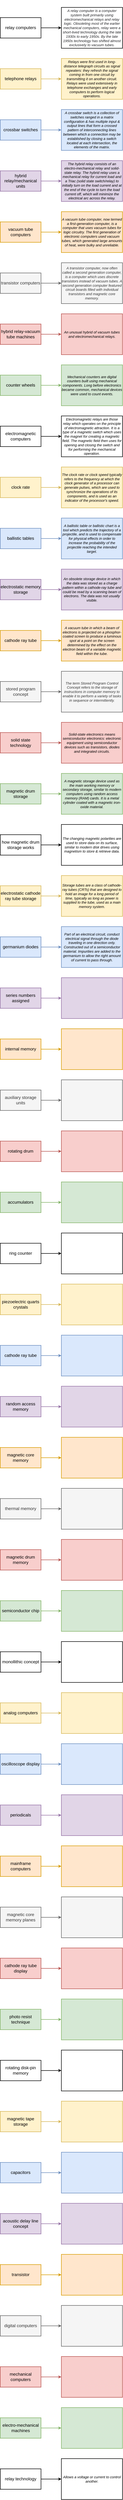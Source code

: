 <mxfile version="13.9.9" type="device"><diagram id="lU7n5NMmZwMgzTUS3irJ" name="Page-1"><mxGraphModel dx="658" dy="926" grid="1" gridSize="10" guides="1" tooltips="1" connect="1" arrows="1" fold="1" page="1" pageScale="1" pageWidth="850" pageHeight="1100" math="0" shadow="0"><root><mxCell id="0"/><mxCell id="1" parent="0"/><mxCell id="pDozDM5p4-W_ZbppBq3X-190" value="" style="edgeStyle=orthogonalEdgeStyle;rounded=0;orthogonalLoop=1;jettySize=auto;html=1;strokeWidth=2;" parent="1" source="pDozDM5p4-W_ZbppBq3X-1" target="pDozDM5p4-W_ZbppBq3X-94" edge="1"><mxGeometry relative="1" as="geometry"/></mxCell><mxCell id="pDozDM5p4-W_ZbppBq3X-1" value="relay computers" style="rounded=0;whiteSpace=wrap;html=1;strokeWidth=2;fontStyle=0;fontSize=17;" parent="1" vertex="1"><mxGeometry x="80" y="80" width="160" height="80" as="geometry"/></mxCell><mxCell id="pDozDM5p4-W_ZbppBq3X-183" value="" style="edgeStyle=orthogonalEdgeStyle;rounded=0;orthogonalLoop=1;jettySize=auto;html=1;strokeWidth=2;fillColor=#d5e8d4;strokeColor=#82b366;" parent="1" source="pDozDM5p4-W_ZbppBq3X-2" target="pDozDM5p4-W_ZbppBq3X-101" edge="1"><mxGeometry relative="1" as="geometry"/></mxCell><mxCell id="pDozDM5p4-W_ZbppBq3X-2" value="counter wheels" style="rounded=0;whiteSpace=wrap;html=1;strokeWidth=2;fillColor=#d5e8d4;strokeColor=#82b366;fontStyle=0;fontSize=17;" parent="1" vertex="1"><mxGeometry x="80" y="1480" width="160" height="80" as="geometry"/></mxCell><mxCell id="pDozDM5p4-W_ZbppBq3X-184" value="" style="edgeStyle=orthogonalEdgeStyle;rounded=0;orthogonalLoop=1;jettySize=auto;html=1;strokeWidth=2;fillColor=#f8cecc;strokeColor=#b85450;" parent="1" source="pDozDM5p4-W_ZbppBq3X-3" target="pDozDM5p4-W_ZbppBq3X-100" edge="1"><mxGeometry relative="1" as="geometry"/></mxCell><mxCell id="pDozDM5p4-W_ZbppBq3X-3" value="hybrid relay-vacuum tube machines" style="rounded=0;whiteSpace=wrap;html=1;strokeWidth=2;fillColor=#f8cecc;strokeColor=#b85450;fontStyle=0;fontSize=17;" parent="1" vertex="1"><mxGeometry x="80" y="1280" width="160" height="80" as="geometry"/></mxCell><mxCell id="pDozDM5p4-W_ZbppBq3X-143" style="edgeStyle=orthogonalEdgeStyle;rounded=0;orthogonalLoop=1;jettySize=auto;html=1;entryX=0;entryY=0.5;entryDx=0;entryDy=0;strokeWidth=2;fillColor=#d5e8d4;strokeColor=#82b366;" parent="1" source="pDozDM5p4-W_ZbppBq3X-4" target="pDozDM5p4-W_ZbppBq3X-140" edge="1"><mxGeometry relative="1" as="geometry"/></mxCell><mxCell id="pDozDM5p4-W_ZbppBq3X-4" value="electro-mechanical machines" style="rounded=0;whiteSpace=wrap;html=1;strokeWidth=2;fillColor=#d5e8d4;strokeColor=#82b366;fontStyle=0;fontSize=17;" parent="1" vertex="1"><mxGeometry x="80" y="9480" width="160" height="80" as="geometry"/></mxCell><mxCell id="pDozDM5p4-W_ZbppBq3X-182" value="" style="edgeStyle=orthogonalEdgeStyle;rounded=0;orthogonalLoop=1;jettySize=auto;html=1;strokeWidth=2;" parent="1" source="pDozDM5p4-W_ZbppBq3X-5" target="pDozDM5p4-W_ZbppBq3X-102" edge="1"><mxGeometry relative="1" as="geometry"/></mxCell><mxCell id="pDozDM5p4-W_ZbppBq3X-5" value="electromagnetic computers" style="rounded=0;whiteSpace=wrap;html=1;strokeWidth=2;fontStyle=0;fontSize=17;" parent="1" vertex="1"><mxGeometry x="80" y="1680" width="160" height="80" as="geometry"/></mxCell><mxCell id="pDozDM5p4-W_ZbppBq3X-185" value="" style="edgeStyle=orthogonalEdgeStyle;rounded=0;orthogonalLoop=1;jettySize=auto;html=1;strokeWidth=2;fillColor=#f5f5f5;strokeColor=#666666;" parent="1" source="pDozDM5p4-W_ZbppBq3X-6" target="pDozDM5p4-W_ZbppBq3X-99" edge="1"><mxGeometry relative="1" as="geometry"/></mxCell><mxCell id="pDozDM5p4-W_ZbppBq3X-6" value="transistor computers" style="rounded=0;whiteSpace=wrap;html=1;strokeWidth=2;fillColor=#f5f5f5;strokeColor=#666666;fontColor=#333333;fontStyle=0;fontSize=17;" parent="1" vertex="1"><mxGeometry x="80" y="1080" width="160" height="80" as="geometry"/></mxCell><mxCell id="pDozDM5p4-W_ZbppBq3X-186" value="" style="edgeStyle=orthogonalEdgeStyle;rounded=0;orthogonalLoop=1;jettySize=auto;html=1;strokeWidth=2;fillColor=#ffe6cc;strokeColor=#d79b00;" parent="1" source="pDozDM5p4-W_ZbppBq3X-7" target="pDozDM5p4-W_ZbppBq3X-98" edge="1"><mxGeometry relative="1" as="geometry"/></mxCell><mxCell id="pDozDM5p4-W_ZbppBq3X-7" value="vacuum tube computers" style="rounded=0;whiteSpace=wrap;html=1;strokeWidth=2;fillColor=#ffe6cc;strokeColor=#d79b00;fontStyle=0;fontSize=17;" parent="1" vertex="1"><mxGeometry x="80" y="880" width="160" height="80" as="geometry"/></mxCell><mxCell id="pDozDM5p4-W_ZbppBq3X-187" value="" style="edgeStyle=orthogonalEdgeStyle;rounded=0;orthogonalLoop=1;jettySize=auto;html=1;strokeWidth=2;fillColor=#e1d5e7;strokeColor=#9673a6;" parent="1" source="pDozDM5p4-W_ZbppBq3X-8" target="pDozDM5p4-W_ZbppBq3X-97" edge="1"><mxGeometry relative="1" as="geometry"/></mxCell><mxCell id="pDozDM5p4-W_ZbppBq3X-8" value="hybrid relay/mechanical units" style="rounded=0;whiteSpace=wrap;html=1;strokeWidth=2;fillColor=#e1d5e7;strokeColor=#9673a6;fontStyle=0;fontSize=17;" parent="1" vertex="1"><mxGeometry x="80" y="680" width="160" height="80" as="geometry"/></mxCell><mxCell id="pDozDM5p4-W_ZbppBq3X-144" style="edgeStyle=orthogonalEdgeStyle;rounded=0;orthogonalLoop=1;jettySize=auto;html=1;entryX=0;entryY=0.5;entryDx=0;entryDy=0;strokeWidth=2;fillColor=#f8cecc;strokeColor=#b85450;" parent="1" source="pDozDM5p4-W_ZbppBq3X-9" target="pDozDM5p4-W_ZbppBq3X-141" edge="1"><mxGeometry relative="1" as="geometry"/></mxCell><mxCell id="pDozDM5p4-W_ZbppBq3X-9" value="mechanical computers" style="rounded=0;whiteSpace=wrap;html=1;strokeWidth=2;fillColor=#f8cecc;strokeColor=#b85450;fontStyle=0;fontSize=17;" parent="1" vertex="1"><mxGeometry x="80" y="9280" width="160" height="80" as="geometry"/></mxCell><mxCell id="pDozDM5p4-W_ZbppBq3X-188" value="" style="edgeStyle=orthogonalEdgeStyle;rounded=0;orthogonalLoop=1;jettySize=auto;html=1;strokeWidth=2;fillColor=#dae8fc;strokeColor=#6c8ebf;" parent="1" source="pDozDM5p4-W_ZbppBq3X-10" target="pDozDM5p4-W_ZbppBq3X-96" edge="1"><mxGeometry relative="1" as="geometry"/></mxCell><mxCell id="pDozDM5p4-W_ZbppBq3X-10" value="crossbar switches" style="rounded=0;whiteSpace=wrap;html=1;strokeWidth=2;fillColor=#dae8fc;strokeColor=#6c8ebf;fontStyle=0;fontSize=17;" parent="1" vertex="1"><mxGeometry x="80" y="480" width="160" height="80" as="geometry"/></mxCell><mxCell id="pDozDM5p4-W_ZbppBq3X-189" value="" style="edgeStyle=orthogonalEdgeStyle;rounded=0;orthogonalLoop=1;jettySize=auto;html=1;strokeWidth=2;fillColor=#fff2cc;strokeColor=#d6b656;" parent="1" source="pDozDM5p4-W_ZbppBq3X-11" target="pDozDM5p4-W_ZbppBq3X-95" edge="1"><mxGeometry relative="1" as="geometry"/></mxCell><mxCell id="pDozDM5p4-W_ZbppBq3X-11" value="telephone relays" style="rounded=0;whiteSpace=wrap;html=1;strokeWidth=2;fillColor=#fff2cc;strokeColor=#d6b656;fontStyle=0;fontSize=17;" parent="1" vertex="1"><mxGeometry x="80" y="280" width="160" height="80" as="geometry"/></mxCell><mxCell id="pDozDM5p4-W_ZbppBq3X-180" value="" style="edgeStyle=orthogonalEdgeStyle;rounded=0;orthogonalLoop=1;jettySize=auto;html=1;strokeWidth=2;fillColor=#dae8fc;strokeColor=#6c8ebf;" parent="1" source="pDozDM5p4-W_ZbppBq3X-35" target="pDozDM5p4-W_ZbppBq3X-104" edge="1"><mxGeometry relative="1" as="geometry"/></mxCell><mxCell id="pDozDM5p4-W_ZbppBq3X-35" value="ballistic tables" style="rounded=0;whiteSpace=wrap;html=1;strokeWidth=2;fillColor=#dae8fc;strokeColor=#6c8ebf;fontStyle=0;fontSize=17;" parent="1" vertex="1"><mxGeometry x="80" y="2080" width="160" height="80" as="geometry"/></mxCell><mxCell id="pDozDM5p4-W_ZbppBq3X-181" value="" style="edgeStyle=orthogonalEdgeStyle;rounded=0;orthogonalLoop=1;jettySize=auto;html=1;strokeWidth=2;fillColor=#fff2cc;strokeColor=#d6b656;" parent="1" source="pDozDM5p4-W_ZbppBq3X-36" target="pDozDM5p4-W_ZbppBq3X-103" edge="1"><mxGeometry relative="1" as="geometry"/></mxCell><mxCell id="pDozDM5p4-W_ZbppBq3X-36" value="clock rate" style="rounded=0;whiteSpace=wrap;html=1;strokeWidth=2;fillColor=#fff2cc;strokeColor=#d6b656;fontStyle=0;fontSize=17;" parent="1" vertex="1"><mxGeometry x="80" y="1880" width="160" height="80" as="geometry"/></mxCell><mxCell id="pDozDM5p4-W_ZbppBq3X-145" style="edgeStyle=orthogonalEdgeStyle;rounded=0;orthogonalLoop=1;jettySize=auto;html=1;exitX=1;exitY=0.5;exitDx=0;exitDy=0;entryX=0;entryY=0.5;entryDx=0;entryDy=0;strokeWidth=2;fillColor=#f5f5f5;strokeColor=#666666;" parent="1" source="pDozDM5p4-W_ZbppBq3X-38" target="pDozDM5p4-W_ZbppBq3X-142" edge="1"><mxGeometry relative="1" as="geometry"/></mxCell><mxCell id="pDozDM5p4-W_ZbppBq3X-38" value="digital computers" style="rounded=0;whiteSpace=wrap;html=1;strokeWidth=2;fillColor=#f5f5f5;strokeColor=#666666;fontColor=#333333;fontStyle=0;fontSize=17;" parent="1" vertex="1"><mxGeometry x="80" y="9080" width="160" height="80" as="geometry"/></mxCell><mxCell id="pDozDM5p4-W_ZbppBq3X-173" value="" style="edgeStyle=orthogonalEdgeStyle;rounded=0;orthogonalLoop=1;jettySize=auto;html=1;strokeWidth=2;fillColor=#fff2cc;strokeColor=#d6b656;" parent="1" source="pDozDM5p4-W_ZbppBq3X-48" target="pDozDM5p4-W_ZbppBq3X-112" edge="1"><mxGeometry relative="1" as="geometry"/></mxCell><mxCell id="pDozDM5p4-W_ZbppBq3X-48" value="electrostatic cathode ray tube storage" style="rounded=0;whiteSpace=wrap;html=1;strokeWidth=2;fillColor=#fff2cc;strokeColor=#d6b656;fontStyle=0;fontSize=17;" parent="1" vertex="1"><mxGeometry x="80" y="3480" width="160" height="80" as="geometry"/></mxCell><mxCell id="pDozDM5p4-W_ZbppBq3X-174" value="" style="edgeStyle=orthogonalEdgeStyle;rounded=0;orthogonalLoop=1;jettySize=auto;html=1;strokeWidth=2;" parent="1" source="pDozDM5p4-W_ZbppBq3X-49" target="pDozDM5p4-W_ZbppBq3X-110" edge="1"><mxGeometry relative="1" as="geometry"/></mxCell><mxCell id="pDozDM5p4-W_ZbppBq3X-49" value="how magnetic drum storage works" style="rounded=0;whiteSpace=wrap;html=1;strokeWidth=2;fontStyle=0;fontSize=17;" parent="1" vertex="1"><mxGeometry x="80" y="3280" width="160" height="80" as="geometry"/></mxCell><mxCell id="pDozDM5p4-W_ZbppBq3X-175" value="" style="edgeStyle=orthogonalEdgeStyle;rounded=0;orthogonalLoop=1;jettySize=auto;html=1;strokeWidth=2;fillColor=#d5e8d4;strokeColor=#82b366;" parent="1" source="pDozDM5p4-W_ZbppBq3X-50" target="pDozDM5p4-W_ZbppBq3X-109" edge="1"><mxGeometry relative="1" as="geometry"/></mxCell><mxCell id="pDozDM5p4-W_ZbppBq3X-50" value="magnetic drum storage" style="rounded=0;whiteSpace=wrap;html=1;strokeWidth=2;fillColor=#d5e8d4;strokeColor=#82b366;fontStyle=0;fontSize=17;" parent="1" vertex="1"><mxGeometry x="80" y="3080" width="160" height="80" as="geometry"/></mxCell><mxCell id="pDozDM5p4-W_ZbppBq3X-176" value="" style="edgeStyle=orthogonalEdgeStyle;rounded=0;orthogonalLoop=1;jettySize=auto;html=1;strokeWidth=2;fillColor=#f8cecc;strokeColor=#b85450;" parent="1" source="pDozDM5p4-W_ZbppBq3X-51" target="pDozDM5p4-W_ZbppBq3X-108" edge="1"><mxGeometry relative="1" as="geometry"/></mxCell><mxCell id="pDozDM5p4-W_ZbppBq3X-51" value="solid state technology" style="rounded=0;whiteSpace=wrap;html=1;strokeWidth=2;fillColor=#f8cecc;strokeColor=#b85450;fontStyle=0;fontSize=17;" parent="1" vertex="1"><mxGeometry x="80" y="2880" width="160" height="80" as="geometry"/></mxCell><mxCell id="pDozDM5p4-W_ZbppBq3X-146" style="edgeStyle=orthogonalEdgeStyle;rounded=0;orthogonalLoop=1;jettySize=auto;html=1;entryX=0;entryY=0.5;entryDx=0;entryDy=0;strokeWidth=2;fillColor=#ffe6cc;strokeColor=#d79b00;" parent="1" source="pDozDM5p4-W_ZbppBq3X-52" target="pDozDM5p4-W_ZbppBq3X-137" edge="1"><mxGeometry relative="1" as="geometry"/></mxCell><mxCell id="pDozDM5p4-W_ZbppBq3X-52" value="transistor" style="rounded=0;whiteSpace=wrap;html=1;strokeWidth=2;fillColor=#ffe6cc;strokeColor=#d79b00;fontStyle=0;fontSize=17;" parent="1" vertex="1"><mxGeometry x="80" y="8880" width="160" height="80" as="geometry"/></mxCell><mxCell id="pDozDM5p4-W_ZbppBq3X-177" value="" style="edgeStyle=orthogonalEdgeStyle;rounded=0;orthogonalLoop=1;jettySize=auto;html=1;strokeWidth=2;fillColor=#f5f5f5;strokeColor=#666666;" parent="1" source="pDozDM5p4-W_ZbppBq3X-53" target="pDozDM5p4-W_ZbppBq3X-107" edge="1"><mxGeometry relative="1" as="geometry"/></mxCell><mxCell id="pDozDM5p4-W_ZbppBq3X-53" value="stored program concept" style="rounded=0;whiteSpace=wrap;html=1;strokeWidth=2;fillColor=#f5f5f5;strokeColor=#666666;fontColor=#333333;fontStyle=0;fontSize=17;" parent="1" vertex="1"><mxGeometry x="80" y="2680" width="160" height="80" as="geometry"/></mxCell><mxCell id="pDozDM5p4-W_ZbppBq3X-178" value="" style="edgeStyle=orthogonalEdgeStyle;rounded=0;orthogonalLoop=1;jettySize=auto;html=1;strokeWidth=2;fillColor=#ffe6cc;strokeColor=#d79b00;" parent="1" source="pDozDM5p4-W_ZbppBq3X-54" target="pDozDM5p4-W_ZbppBq3X-106" edge="1"><mxGeometry relative="1" as="geometry"/></mxCell><mxCell id="pDozDM5p4-W_ZbppBq3X-54" value="cathode ray tube" style="rounded=0;whiteSpace=wrap;html=1;strokeWidth=2;fillColor=#ffe6cc;strokeColor=#d79b00;fontStyle=0;fontSize=17;" parent="1" vertex="1"><mxGeometry x="80" y="2480" width="160" height="80" as="geometry"/></mxCell><mxCell id="pDozDM5p4-W_ZbppBq3X-179" value="" style="edgeStyle=orthogonalEdgeStyle;rounded=0;orthogonalLoop=1;jettySize=auto;html=1;strokeWidth=2;fillColor=#e1d5e7;strokeColor=#9673a6;" parent="1" source="pDozDM5p4-W_ZbppBq3X-55" target="pDozDM5p4-W_ZbppBq3X-105" edge="1"><mxGeometry relative="1" as="geometry"/></mxCell><mxCell id="pDozDM5p4-W_ZbppBq3X-55" value="electrostatic memory storage" style="rounded=0;whiteSpace=wrap;html=1;strokeWidth=2;fillColor=#e1d5e7;strokeColor=#9673a6;fontStyle=0;fontSize=17;" parent="1" vertex="1"><mxGeometry x="80" y="2280" width="160" height="80" as="geometry"/></mxCell><mxCell id="pDozDM5p4-W_ZbppBq3X-165" value="" style="edgeStyle=orthogonalEdgeStyle;rounded=0;orthogonalLoop=1;jettySize=auto;html=1;strokeWidth=2;fillColor=#fff2cc;strokeColor=#d6b656;" parent="1" source="pDozDM5p4-W_ZbppBq3X-59" target="pDozDM5p4-W_ZbppBq3X-122" edge="1"><mxGeometry relative="1" as="geometry"/></mxCell><mxCell id="pDozDM5p4-W_ZbppBq3X-59" value="piezoelectric quarts crystals" style="rounded=0;whiteSpace=wrap;html=1;strokeWidth=2;fillColor=#fff2cc;strokeColor=#d6b656;fontStyle=0;fontSize=17;" parent="1" vertex="1"><mxGeometry x="80" y="5080" width="160" height="80" as="geometry"/></mxCell><mxCell id="pDozDM5p4-W_ZbppBq3X-147" style="edgeStyle=orthogonalEdgeStyle;rounded=0;orthogonalLoop=1;jettySize=auto;html=1;exitX=1;exitY=0.5;exitDx=0;exitDy=0;entryX=0;entryY=0.5;entryDx=0;entryDy=0;strokeWidth=2;fillColor=#e1d5e7;strokeColor=#9673a6;" parent="1" source="pDozDM5p4-W_ZbppBq3X-60" target="pDozDM5p4-W_ZbppBq3X-138" edge="1"><mxGeometry relative="1" as="geometry"/></mxCell><mxCell id="pDozDM5p4-W_ZbppBq3X-60" value="acoustic delay line concept" style="rounded=0;whiteSpace=wrap;html=1;strokeWidth=2;fillColor=#e1d5e7;strokeColor=#9673a6;fontStyle=0;fontSize=17;" parent="1" vertex="1"><mxGeometry x="80" y="8680" width="160" height="80" as="geometry"/></mxCell><mxCell id="pDozDM5p4-W_ZbppBq3X-166" value="" style="edgeStyle=orthogonalEdgeStyle;rounded=0;orthogonalLoop=1;jettySize=auto;html=1;strokeWidth=2;" parent="1" source="pDozDM5p4-W_ZbppBq3X-61" target="pDozDM5p4-W_ZbppBq3X-119" edge="1"><mxGeometry relative="1" as="geometry"><Array as="points"><mxPoint x="260" y="4920"/><mxPoint x="260" y="4920"/></Array></mxGeometry></mxCell><mxCell id="pDozDM5p4-W_ZbppBq3X-61" value="ring counter" style="rounded=0;whiteSpace=wrap;html=1;strokeWidth=2;fontStyle=0;fontSize=17;" parent="1" vertex="1"><mxGeometry x="80" y="4880" width="160" height="80" as="geometry"/></mxCell><mxCell id="pDozDM5p4-W_ZbppBq3X-167" value="" style="edgeStyle=orthogonalEdgeStyle;rounded=0;orthogonalLoop=1;jettySize=auto;html=1;strokeWidth=2;fillColor=#d5e8d4;strokeColor=#82b366;" parent="1" source="pDozDM5p4-W_ZbppBq3X-62" target="pDozDM5p4-W_ZbppBq3X-118" edge="1"><mxGeometry relative="1" as="geometry"/></mxCell><mxCell id="pDozDM5p4-W_ZbppBq3X-62" value="accumulators" style="rounded=0;whiteSpace=wrap;html=1;strokeWidth=2;fillColor=#d5e8d4;strokeColor=#82b366;fontStyle=0;fontSize=17;" parent="1" vertex="1"><mxGeometry x="80" y="4680" width="160" height="80" as="geometry"/></mxCell><mxCell id="pDozDM5p4-W_ZbppBq3X-168" value="" style="edgeStyle=orthogonalEdgeStyle;rounded=0;orthogonalLoop=1;jettySize=auto;html=1;strokeWidth=2;fillColor=#f8cecc;strokeColor=#b85450;" parent="1" source="pDozDM5p4-W_ZbppBq3X-63" target="pDozDM5p4-W_ZbppBq3X-117" edge="1"><mxGeometry relative="1" as="geometry"/></mxCell><mxCell id="pDozDM5p4-W_ZbppBq3X-63" value="rotating drum" style="rounded=0;whiteSpace=wrap;html=1;strokeWidth=2;fillColor=#f8cecc;strokeColor=#b85450;fontStyle=0;fontSize=17;" parent="1" vertex="1"><mxGeometry x="80" y="4480" width="160" height="80" as="geometry"/></mxCell><mxCell id="pDozDM5p4-W_ZbppBq3X-148" style="edgeStyle=orthogonalEdgeStyle;rounded=0;orthogonalLoop=1;jettySize=auto;html=1;exitX=1;exitY=0.5;exitDx=0;exitDy=0;entryX=0;entryY=0.5;entryDx=0;entryDy=0;strokeWidth=2;fillColor=#dae8fc;strokeColor=#6c8ebf;" parent="1" source="pDozDM5p4-W_ZbppBq3X-64" target="pDozDM5p4-W_ZbppBq3X-139" edge="1"><mxGeometry relative="1" as="geometry"/></mxCell><mxCell id="pDozDM5p4-W_ZbppBq3X-64" value="capacitors" style="rounded=0;whiteSpace=wrap;html=1;strokeWidth=2;fillColor=#dae8fc;strokeColor=#6c8ebf;fontStyle=0;fontSize=17;" parent="1" vertex="1"><mxGeometry x="80" y="8480" width="160" height="80" as="geometry"/></mxCell><mxCell id="pDozDM5p4-W_ZbppBq3X-169" value="" style="edgeStyle=orthogonalEdgeStyle;rounded=0;orthogonalLoop=1;jettySize=auto;html=1;strokeWidth=2;fillColor=#f5f5f5;strokeColor=#666666;" parent="1" source="pDozDM5p4-W_ZbppBq3X-65" target="pDozDM5p4-W_ZbppBq3X-116" edge="1"><mxGeometry relative="1" as="geometry"/></mxCell><mxCell id="pDozDM5p4-W_ZbppBq3X-65" value="auxiliary storage units" style="rounded=0;whiteSpace=wrap;html=1;strokeWidth=2;fillColor=#f5f5f5;strokeColor=#666666;fontColor=#333333;fontStyle=0;fontSize=17;" parent="1" vertex="1"><mxGeometry x="80" y="4280" width="160" height="80" as="geometry"/></mxCell><mxCell id="pDozDM5p4-W_ZbppBq3X-170" value="" style="edgeStyle=orthogonalEdgeStyle;rounded=0;orthogonalLoop=1;jettySize=auto;html=1;strokeWidth=2;fillColor=#ffe6cc;strokeColor=#d79b00;" parent="1" source="pDozDM5p4-W_ZbppBq3X-66" target="pDozDM5p4-W_ZbppBq3X-115" edge="1"><mxGeometry relative="1" as="geometry"/></mxCell><mxCell id="pDozDM5p4-W_ZbppBq3X-66" value="internal memory" style="rounded=0;whiteSpace=wrap;html=1;strokeWidth=2;fillColor=#ffe6cc;strokeColor=#d79b00;fontStyle=0;fontSize=17;" parent="1" vertex="1"><mxGeometry x="80" y="4080" width="160" height="80" as="geometry"/></mxCell><mxCell id="pDozDM5p4-W_ZbppBq3X-149" style="edgeStyle=orthogonalEdgeStyle;rounded=0;orthogonalLoop=1;jettySize=auto;html=1;exitX=1;exitY=0.5;exitDx=0;exitDy=0;entryX=0;entryY=0.5;entryDx=0;entryDy=0;strokeWidth=2;fillColor=#fff2cc;strokeColor=#d6b656;" parent="1" source="pDozDM5p4-W_ZbppBq3X-67" target="pDozDM5p4-W_ZbppBq3X-134" edge="1"><mxGeometry relative="1" as="geometry"/></mxCell><mxCell id="pDozDM5p4-W_ZbppBq3X-67" value="magnetic tape storage" style="rounded=0;whiteSpace=wrap;html=1;strokeWidth=2;fillColor=#fff2cc;strokeColor=#d6b656;fontStyle=0;fontSize=17;" parent="1" vertex="1"><mxGeometry x="80" y="8280" width="160" height="80" as="geometry"/></mxCell><mxCell id="pDozDM5p4-W_ZbppBq3X-172" value="" style="edgeStyle=orthogonalEdgeStyle;rounded=0;orthogonalLoop=1;jettySize=auto;html=1;strokeWidth=2;fillColor=#dae8fc;strokeColor=#6c8ebf;" parent="1" source="pDozDM5p4-W_ZbppBq3X-68" target="pDozDM5p4-W_ZbppBq3X-113" edge="1"><mxGeometry relative="1" as="geometry"/></mxCell><mxCell id="pDozDM5p4-W_ZbppBq3X-68" value="germanium diodes" style="rounded=0;whiteSpace=wrap;html=1;strokeWidth=2;fillColor=#dae8fc;strokeColor=#6c8ebf;fontStyle=0;fontSize=17;" parent="1" vertex="1"><mxGeometry x="80" y="3680" width="160" height="80" as="geometry"/></mxCell><mxCell id="pDozDM5p4-W_ZbppBq3X-171" value="" style="edgeStyle=orthogonalEdgeStyle;rounded=0;orthogonalLoop=1;jettySize=auto;html=1;strokeWidth=2;fillColor=#e1d5e7;strokeColor=#9673a6;" parent="1" source="pDozDM5p4-W_ZbppBq3X-69" target="pDozDM5p4-W_ZbppBq3X-114" edge="1"><mxGeometry relative="1" as="geometry"/></mxCell><mxCell id="pDozDM5p4-W_ZbppBq3X-69" value="series numbers assigned" style="rounded=0;whiteSpace=wrap;html=1;strokeWidth=2;fillColor=#e1d5e7;strokeColor=#9673a6;fontStyle=0;fontSize=17;" parent="1" vertex="1"><mxGeometry x="80" y="3880" width="160" height="80" as="geometry"/></mxCell><mxCell id="pDozDM5p4-W_ZbppBq3X-161" value="" style="edgeStyle=orthogonalEdgeStyle;rounded=0;orthogonalLoop=1;jettySize=auto;html=1;strokeWidth=2;fillColor=#f5f5f5;strokeColor=#666666;" parent="1" source="pDozDM5p4-W_ZbppBq3X-70" target="pDozDM5p4-W_ZbppBq3X-124" edge="1"><mxGeometry relative="1" as="geometry"/></mxCell><mxCell id="pDozDM5p4-W_ZbppBq3X-70" value="thermal memory" style="rounded=0;whiteSpace=wrap;html=1;strokeWidth=2;fillColor=#f5f5f5;strokeColor=#666666;fontColor=#333333;fontStyle=0;fontSize=17;" parent="1" vertex="1"><mxGeometry x="80" y="5880" width="160" height="80" as="geometry"/></mxCell><mxCell id="pDozDM5p4-W_ZbppBq3X-150" style="edgeStyle=orthogonalEdgeStyle;rounded=0;orthogonalLoop=1;jettySize=auto;html=1;entryX=0;entryY=0.5;entryDx=0;entryDy=0;strokeWidth=2;" parent="1" source="pDozDM5p4-W_ZbppBq3X-71" target="pDozDM5p4-W_ZbppBq3X-135" edge="1"><mxGeometry relative="1" as="geometry"/></mxCell><mxCell id="pDozDM5p4-W_ZbppBq3X-71" value="rotating disk-pin memory" style="rounded=0;whiteSpace=wrap;html=1;strokeWidth=2;fontStyle=0;fontSize=17;" parent="1" vertex="1"><mxGeometry x="80" y="8080" width="160" height="80" as="geometry"/></mxCell><mxCell id="pDozDM5p4-W_ZbppBq3X-160" value="" style="edgeStyle=orthogonalEdgeStyle;rounded=0;orthogonalLoop=1;jettySize=auto;html=1;strokeWidth=2;fillColor=#f8cecc;strokeColor=#b85450;" parent="1" source="pDozDM5p4-W_ZbppBq3X-72" target="pDozDM5p4-W_ZbppBq3X-123" edge="1"><mxGeometry relative="1" as="geometry"/></mxCell><mxCell id="pDozDM5p4-W_ZbppBq3X-72" value="magnetic drum memory" style="rounded=0;whiteSpace=wrap;html=1;strokeWidth=2;fillColor=#f8cecc;strokeColor=#b85450;fontStyle=0;fontSize=17;" parent="1" vertex="1"><mxGeometry x="80" y="6080" width="160" height="80" as="geometry"/></mxCell><mxCell id="pDozDM5p4-W_ZbppBq3X-164" value="" style="edgeStyle=orthogonalEdgeStyle;rounded=0;orthogonalLoop=1;jettySize=auto;html=1;strokeWidth=2;fillColor=#dae8fc;strokeColor=#6c8ebf;" parent="1" source="pDozDM5p4-W_ZbppBq3X-73" target="pDozDM5p4-W_ZbppBq3X-121" edge="1"><mxGeometry relative="1" as="geometry"/></mxCell><mxCell id="pDozDM5p4-W_ZbppBq3X-73" value="cathode ray tube" style="rounded=0;whiteSpace=wrap;html=1;strokeWidth=2;fillColor=#dae8fc;strokeColor=#6c8ebf;fontStyle=0;fontSize=17;" parent="1" vertex="1"><mxGeometry x="80" y="5280" width="160" height="80" as="geometry"/></mxCell><mxCell id="pDozDM5p4-W_ZbppBq3X-163" value="" style="edgeStyle=orthogonalEdgeStyle;rounded=0;orthogonalLoop=1;jettySize=auto;html=1;strokeWidth=2;fillColor=#e1d5e7;strokeColor=#9673a6;" parent="1" source="pDozDM5p4-W_ZbppBq3X-74" target="pDozDM5p4-W_ZbppBq3X-120" edge="1"><mxGeometry relative="1" as="geometry"/></mxCell><mxCell id="pDozDM5p4-W_ZbppBq3X-74" value="random access memory" style="rounded=0;whiteSpace=wrap;html=1;strokeWidth=2;fillColor=#e1d5e7;strokeColor=#9673a6;fontStyle=0;fontSize=17;" parent="1" vertex="1"><mxGeometry x="80" y="5480" width="160" height="80" as="geometry"/></mxCell><mxCell id="pDozDM5p4-W_ZbppBq3X-162" value="" style="edgeStyle=orthogonalEdgeStyle;rounded=0;orthogonalLoop=1;jettySize=auto;html=1;strokeWidth=2;fillColor=#ffe6cc;strokeColor=#d79b00;" parent="1" source="pDozDM5p4-W_ZbppBq3X-75" target="pDozDM5p4-W_ZbppBq3X-125" edge="1"><mxGeometry relative="1" as="geometry"/></mxCell><mxCell id="pDozDM5p4-W_ZbppBq3X-75" value="magnetic core memory" style="rounded=0;whiteSpace=wrap;html=1;strokeWidth=2;fillColor=#ffe6cc;strokeColor=#d79b00;fontStyle=0;fontSize=17;" parent="1" vertex="1"><mxGeometry x="80" y="5680" width="160" height="80" as="geometry"/></mxCell><mxCell id="pDozDM5p4-W_ZbppBq3X-151" style="edgeStyle=orthogonalEdgeStyle;rounded=0;orthogonalLoop=1;jettySize=auto;html=1;entryX=0;entryY=0.5;entryDx=0;entryDy=0;strokeWidth=2;fillColor=#d5e8d4;strokeColor=#82b366;" parent="1" source="pDozDM5p4-W_ZbppBq3X-78" target="pDozDM5p4-W_ZbppBq3X-136" edge="1"><mxGeometry relative="1" as="geometry"/></mxCell><mxCell id="pDozDM5p4-W_ZbppBq3X-78" value="photo resist technique" style="rounded=0;whiteSpace=wrap;html=1;strokeWidth=2;fillColor=#d5e8d4;strokeColor=#82b366;fontStyle=0;fontSize=17;" parent="1" vertex="1"><mxGeometry x="80" y="7880" width="160" height="80" as="geometry"/></mxCell><mxCell id="pDozDM5p4-W_ZbppBq3X-158" value="" style="edgeStyle=orthogonalEdgeStyle;rounded=0;orthogonalLoop=1;jettySize=auto;html=1;strokeWidth=2;" parent="1" source="pDozDM5p4-W_ZbppBq3X-79" target="pDozDM5p4-W_ZbppBq3X-127" edge="1"><mxGeometry relative="1" as="geometry"/></mxCell><mxCell id="pDozDM5p4-W_ZbppBq3X-79" value="monollithic concept" style="rounded=0;whiteSpace=wrap;html=1;strokeWidth=2;fontStyle=0;fontSize=17;" parent="1" vertex="1"><mxGeometry x="80" y="6480" width="160" height="80" as="geometry"/></mxCell><mxCell id="pDozDM5p4-W_ZbppBq3X-159" value="" style="edgeStyle=orthogonalEdgeStyle;rounded=0;orthogonalLoop=1;jettySize=auto;html=1;strokeWidth=2;fillColor=#d5e8d4;strokeColor=#82b366;" parent="1" source="pDozDM5p4-W_ZbppBq3X-80" target="pDozDM5p4-W_ZbppBq3X-128" edge="1"><mxGeometry relative="1" as="geometry"/></mxCell><mxCell id="pDozDM5p4-W_ZbppBq3X-80" value="semiconductor chip" style="rounded=0;whiteSpace=wrap;html=1;strokeWidth=2;fillColor=#d5e8d4;strokeColor=#82b366;fontStyle=0;fontSize=17;" parent="1" vertex="1"><mxGeometry x="80" y="6280" width="160" height="80" as="geometry"/></mxCell><mxCell id="pDozDM5p4-W_ZbppBq3X-153" value="" style="edgeStyle=orthogonalEdgeStyle;rounded=0;orthogonalLoop=1;jettySize=auto;html=1;strokeWidth=2;fillColor=#f5f5f5;strokeColor=#666666;" parent="1" source="pDozDM5p4-W_ZbppBq3X-84" target="pDozDM5p4-W_ZbppBq3X-132" edge="1"><mxGeometry relative="1" as="geometry"/></mxCell><mxCell id="pDozDM5p4-W_ZbppBq3X-84" value="magnetic core memory planes" style="rounded=0;whiteSpace=wrap;html=1;strokeWidth=2;fillColor=#f5f5f5;strokeColor=#666666;fontColor=#333333;fontStyle=0;fontSize=17;" parent="1" vertex="1"><mxGeometry x="80" y="7480" width="160" height="80" as="geometry"/></mxCell><mxCell id="pDozDM5p4-W_ZbppBq3X-154" value="" style="edgeStyle=orthogonalEdgeStyle;rounded=0;orthogonalLoop=1;jettySize=auto;html=1;strokeWidth=2;fillColor=#ffe6cc;strokeColor=#d79b00;" parent="1" source="pDozDM5p4-W_ZbppBq3X-85" target="pDozDM5p4-W_ZbppBq3X-133" edge="1"><mxGeometry relative="1" as="geometry"/></mxCell><mxCell id="pDozDM5p4-W_ZbppBq3X-85" value="mainframe computers" style="rounded=0;whiteSpace=wrap;html=1;strokeWidth=2;fillColor=#ffe6cc;strokeColor=#d79b00;fontStyle=0;fontSize=17;" parent="1" vertex="1"><mxGeometry x="80" y="7280" width="160" height="80" as="geometry"/></mxCell><mxCell id="pDozDM5p4-W_ZbppBq3X-155" value="" style="edgeStyle=orthogonalEdgeStyle;rounded=0;orthogonalLoop=1;jettySize=auto;html=1;strokeWidth=2;fillColor=#e1d5e7;strokeColor=#9673a6;" parent="1" source="pDozDM5p4-W_ZbppBq3X-86" target="pDozDM5p4-W_ZbppBq3X-129" edge="1"><mxGeometry relative="1" as="geometry"/></mxCell><mxCell id="pDozDM5p4-W_ZbppBq3X-86" value="periodicals" style="rounded=0;whiteSpace=wrap;html=1;strokeWidth=2;fillColor=#e1d5e7;strokeColor=#9673a6;fontStyle=0;fontSize=17;" parent="1" vertex="1"><mxGeometry x="80" y="7080" width="160" height="80" as="geometry"/></mxCell><mxCell id="pDozDM5p4-W_ZbppBq3X-156" value="" style="edgeStyle=orthogonalEdgeStyle;rounded=0;orthogonalLoop=1;jettySize=auto;html=1;strokeWidth=2;fillColor=#dae8fc;strokeColor=#6c8ebf;" parent="1" source="pDozDM5p4-W_ZbppBq3X-87" target="pDozDM5p4-W_ZbppBq3X-130" edge="1"><mxGeometry relative="1" as="geometry"/></mxCell><mxCell id="pDozDM5p4-W_ZbppBq3X-87" value="oscilloscope display" style="rounded=0;whiteSpace=wrap;html=1;strokeWidth=2;fillColor=#dae8fc;strokeColor=#6c8ebf;fontStyle=0;fontSize=17;" parent="1" vertex="1"><mxGeometry x="80" y="6880" width="160" height="80" as="geometry"/></mxCell><mxCell id="pDozDM5p4-W_ZbppBq3X-157" value="" style="edgeStyle=orthogonalEdgeStyle;rounded=0;orthogonalLoop=1;jettySize=auto;html=1;strokeWidth=2;fillColor=#fff2cc;strokeColor=#d6b656;" parent="1" source="pDozDM5p4-W_ZbppBq3X-88" target="pDozDM5p4-W_ZbppBq3X-126" edge="1"><mxGeometry relative="1" as="geometry"/></mxCell><mxCell id="pDozDM5p4-W_ZbppBq3X-88" value="analog computers" style="rounded=0;whiteSpace=wrap;html=1;strokeWidth=2;fillColor=#fff2cc;strokeColor=#d6b656;fontStyle=0;fontSize=17;" parent="1" vertex="1"><mxGeometry x="80" y="6680" width="160" height="80" as="geometry"/></mxCell><mxCell id="pDozDM5p4-W_ZbppBq3X-152" value="" style="edgeStyle=orthogonalEdgeStyle;rounded=0;orthogonalLoop=1;jettySize=auto;html=1;strokeWidth=2;fillColor=#f8cecc;strokeColor=#b85450;" parent="1" source="pDozDM5p4-W_ZbppBq3X-89" target="pDozDM5p4-W_ZbppBq3X-131" edge="1"><mxGeometry relative="1" as="geometry"/></mxCell><mxCell id="pDozDM5p4-W_ZbppBq3X-89" value="cathode ray tube display" style="rounded=0;whiteSpace=wrap;html=1;strokeWidth=2;fillColor=#f8cecc;strokeColor=#b85450;fontStyle=0;fontSize=17;" parent="1" vertex="1"><mxGeometry x="80" y="7680" width="160" height="80" as="geometry"/></mxCell><mxCell id="pDozDM5p4-W_ZbppBq3X-94" value="&#10;&#10;&lt;span style=&quot;color: rgb(32, 33, 36); font-family: arial, sans-serif; font-size: 14px; letter-spacing: normal; text-align: left; text-indent: 0px; text-transform: none; word-spacing: 0px; background-color: rgb(255, 255, 255); display: inline; float: none;&quot;&gt;A relay computer is a&lt;span style=&quot;font-size: 14px;&quot;&gt;&amp;nbsp;&lt;/span&gt;&lt;/span&gt;&lt;span style=&quot;color: rgb(32, 33, 36); font-family: arial, sans-serif; font-size: 14px; letter-spacing: normal; text-align: left; text-indent: 0px; text-transform: none; word-spacing: 0px; background-color: rgb(255, 255, 255);&quot;&gt;computer system built primarily using electromechanical relays and relay logic&lt;/span&gt;&lt;span style=&quot;color: rgb(32, 33, 36); font-family: arial, sans-serif; font-size: 14px; letter-spacing: normal; text-align: left; text-indent: 0px; text-transform: none; word-spacing: 0px; background-color: rgb(255, 255, 255); display: inline; float: none;&quot;&gt;. Obsoleting most of the earlier mechanical computers, relay were a short-lived technology during the late 1930s to early 1950s. By the late 1950s technology has shifted almost exclusively to vacuum tubes.&lt;/span&gt;&#10;&#10;" style="rounded=0;whiteSpace=wrap;html=1;strokeWidth=2;fontStyle=2;fontSize=14;" parent="1" vertex="1"><mxGeometry x="320" y="40" width="240" height="160" as="geometry"/></mxCell><mxCell id="pDozDM5p4-W_ZbppBq3X-95" value="Relays were first used in long-distance telegraph circuits as signal repeaters: they refresh the signal coming in from one circuit by transmitting it on another circuit. Relays were used extensively in telephone exchanges and early computers to perform logical operations." style="rounded=0;whiteSpace=wrap;html=1;strokeWidth=2;fillColor=#fff2cc;strokeColor=#d6b656;fontStyle=2;fontSize=14;labelBackgroundColor=none;" parent="1" vertex="1"><mxGeometry x="320" y="240" width="240" height="160" as="geometry"/></mxCell><mxCell id="pDozDM5p4-W_ZbppBq3X-96" value="A crossbar switch is a collection of switches ranged in a matrix configuration &amp;amp; has multiple input &amp;amp; output lines that form a crossed pattern of interconnecting lines between which a connection may be established by closing a switch located at each intersection, the elements of the matrix." style="rounded=0;whiteSpace=wrap;html=1;strokeWidth=2;fillColor=#dae8fc;strokeColor=#6c8ebf;fontStyle=2;fontSize=14;" parent="1" vertex="1"><mxGeometry x="320" y="440" width="240" height="160" as="geometry"/></mxCell><mxCell id="pDozDM5p4-W_ZbppBq3X-97" value="The hybrid relay consists of an electro-mechanical relay and solid-state relay. The hybrid relay uses a mechanical relay for current load and a Triac (solid state switch/relay) to initially turn on the load current and at the end of the cycle to turn the load current off, which will minimize the electrical arc across the relay." style="rounded=0;whiteSpace=wrap;html=1;strokeWidth=2;fillColor=#e1d5e7;strokeColor=#9673a6;fontStyle=2;fontSize=14;" parent="1" vertex="1"><mxGeometry x="320" y="640" width="240" height="160" as="geometry"/></mxCell><mxCell id="pDozDM5p4-W_ZbppBq3X-98" value="A vacuum tube computer, now termed a first-generation computer, is a computer that uses vacuum tubes for logic circuitry. The first generation of electronic computers used vacuum tubes, which generated large amounts of heat, were bulky and unreliable." style="rounded=0;whiteSpace=wrap;html=1;strokeWidth=2;fillColor=#ffe6cc;strokeColor=#d79b00;fontStyle=2;fontSize=14;" parent="1" vertex="1"><mxGeometry x="320" y="840" width="240" height="160" as="geometry"/></mxCell><mxCell id="pDozDM5p4-W_ZbppBq3X-99" value="A transistor computer, now often called a second generation computer, is a computer which uses discrete transistors instead of vacuum tubes. A second generation computer featured circuit boards filled with individual transistors and magnetic core memory." style="rounded=0;whiteSpace=wrap;html=1;strokeWidth=2;fillColor=#f5f5f5;strokeColor=#666666;fontColor=#333333;fontStyle=2;fontSize=14;" parent="1" vertex="1"><mxGeometry x="320" y="1040" width="240" height="160" as="geometry"/></mxCell><mxCell id="pDozDM5p4-W_ZbppBq3X-100" value="An unusual hybrid of vacuum tubes and electromechanical relays." style="rounded=0;whiteSpace=wrap;html=1;strokeWidth=2;fillColor=#f8cecc;strokeColor=#b85450;fontStyle=2;fontSize=14;" parent="1" vertex="1"><mxGeometry x="320" y="1240" width="240" height="160" as="geometry"/></mxCell><mxCell id="pDozDM5p4-W_ZbppBq3X-101" value="Mechanical counters are digital counters built using mechanical components. Long before electronics became common, mechanical devices were used to count events." style="rounded=0;whiteSpace=wrap;html=1;strokeWidth=2;fillColor=#d5e8d4;strokeColor=#82b366;fontStyle=2;fontSize=14;" parent="1" vertex="1"><mxGeometry x="320" y="1440" width="240" height="160" as="geometry"/></mxCell><mxCell id="pDozDM5p4-W_ZbppBq3X-102" value="Electromagnetic relays are those relay which operates on the principle of electromagnetic attraction. It is a type of a magnetic switch which uses the magnet for creating a magnetic field. The magnetic field then uses for opening and closing the switch and for performing the mechanical operation." style="rounded=0;whiteSpace=wrap;html=1;strokeWidth=2;fontStyle=2;fontSize=14;" parent="1" vertex="1"><mxGeometry x="320" y="1640" width="240" height="160" as="geometry"/></mxCell><mxCell id="pDozDM5p4-W_ZbppBq3X-103" value="The clock rate or clock speed typically refers to the frequency at which the clock generator of a processor can generate pulses, which are used to synchronize the operations of its components, and is used as an indicator of the processor's speed." style="rounded=0;whiteSpace=wrap;html=1;strokeWidth=2;fillColor=#fff2cc;strokeColor=#d6b656;fontStyle=2;fontSize=14;" parent="1" vertex="1"><mxGeometry x="320" y="1840" width="240" height="160" as="geometry"/></mxCell><mxCell id="pDozDM5p4-W_ZbppBq3X-104" value="A ballistic table or ballistic chart is a tool which predicts the trajectory of a projectile, and is used to compensate for physical effects in order to increase the probability of the projectile reaching the intended target." style="rounded=0;whiteSpace=wrap;html=1;strokeWidth=2;fillColor=#dae8fc;strokeColor=#6c8ebf;fontStyle=2;fontSize=14;" parent="1" vertex="1"><mxGeometry x="320" y="2040" width="240" height="160" as="geometry"/></mxCell><mxCell id="pDozDM5p4-W_ZbppBq3X-105" value="An obsolete storage device in which the data was stored as a charge pattern within a cathode-ray tube and could be read by a scanning beam of electrons. The data was not usually visible." style="rounded=0;whiteSpace=wrap;html=1;strokeWidth=2;fillColor=#e1d5e7;strokeColor=#9673a6;fontStyle=2;fontSize=14;" parent="1" vertex="1"><mxGeometry x="320" y="2240" width="240" height="160" as="geometry"/></mxCell><mxCell id="pDozDM5p4-W_ZbppBq3X-106" value="A vacuum tube in which a beam of electrons is projected on a phosphor-coated screen to produce a luminous spot at a point on the screen determined by the effect on the electron beam of a variable magnetic field within the tube." style="rounded=0;whiteSpace=wrap;html=1;strokeWidth=2;fillColor=#ffe6cc;strokeColor=#d79b00;fontStyle=2;fontSize=14;" parent="1" vertex="1"><mxGeometry x="320" y="2440" width="240" height="160" as="geometry"/></mxCell><mxCell id="pDozDM5p4-W_ZbppBq3X-107" value="The term Stored Program Control Concept refers to the storage of instructions in computer memory to enable it to perform a variety of tasks in sequence or intermittently." style="rounded=0;whiteSpace=wrap;html=1;strokeWidth=2;fillColor=#f5f5f5;strokeColor=#666666;fontColor=#333333;fontStyle=2;fontSize=14;" parent="1" vertex="1"><mxGeometry x="320" y="2640" width="240" height="160" as="geometry"/></mxCell><mxCell id="pDozDM5p4-W_ZbppBq3X-108" value="Solid-state electronics means semiconductor electronics: electronic equipment using semiconductor devices such as transistors, diodes and integrated circuits." style="rounded=0;whiteSpace=wrap;html=1;strokeWidth=2;fillColor=#f8cecc;strokeColor=#b85450;fontStyle=2;fontSize=14;" parent="1" vertex="1"><mxGeometry x="320" y="2840" width="240" height="160" as="geometry"/></mxCell><mxCell id="pDozDM5p4-W_ZbppBq3X-109" value="A magnetic storage device used as the main working memory or secondary storage, similar to modern computers using random access memory (RAM) cards. It is a metal cylinder coated with a magnetic iron-oxide material." style="rounded=0;whiteSpace=wrap;html=1;strokeWidth=2;fillColor=#d5e8d4;strokeColor=#82b366;fontStyle=2;fontSize=14;" parent="1" vertex="1"><mxGeometry x="320" y="3040" width="240" height="160" as="geometry"/></mxCell><mxCell id="pDozDM5p4-W_ZbppBq3X-110" value="The changing magnetic polarities are used to store data on its surface, similar to modern disk drives using magnetism to store &amp; retrieve data." style="rounded=0;whiteSpace=wrap;html=1;strokeWidth=2;fontStyle=2;fontSize=14;" parent="1" vertex="1"><mxGeometry x="320" y="3240" width="240" height="160" as="geometry"/></mxCell><mxCell id="pDozDM5p4-W_ZbppBq3X-112" value="Storage tubes are a class of cathode-ray tubes (CRTs) that are designed to hold an image for a long period of time, typically as long as power is supplied to the tube, used as a main memory system." style="rounded=0;whiteSpace=wrap;html=1;strokeWidth=2;fillColor=#fff2cc;strokeColor=#d6b656;fontStyle=2;fontSize=14;" parent="1" vertex="1"><mxGeometry x="320" y="3440" width="240" height="160" as="geometry"/></mxCell><mxCell id="pDozDM5p4-W_ZbppBq3X-113" value="Part of an electrical circuit, conduct electrical signal through the diode traveling in one direction only. Constructed out of a semiconductor material. Impurities are added to the germanium to allow the right amount of current to pass through." style="rounded=0;whiteSpace=wrap;html=1;strokeWidth=2;fillColor=#dae8fc;strokeColor=#6c8ebf;fontStyle=2;fontSize=14;" parent="1" vertex="1"><mxGeometry x="320" y="3640" width="240" height="160" as="geometry"/></mxCell><mxCell id="pDozDM5p4-W_ZbppBq3X-114" value="" style="rounded=0;whiteSpace=wrap;html=1;strokeWidth=2;fillColor=#e1d5e7;strokeColor=#9673a6;fontStyle=2;fontSize=14;" parent="1" vertex="1"><mxGeometry x="320" y="3840" width="240" height="160" as="geometry"/></mxCell><mxCell id="pDozDM5p4-W_ZbppBq3X-115" value="" style="rounded=0;whiteSpace=wrap;html=1;strokeWidth=2;fillColor=#ffe6cc;strokeColor=#d79b00;fontStyle=2;fontSize=14;" parent="1" vertex="1"><mxGeometry x="320" y="4040" width="240" height="160" as="geometry"/></mxCell><mxCell id="pDozDM5p4-W_ZbppBq3X-116" value="" style="rounded=0;whiteSpace=wrap;html=1;strokeWidth=2;fillColor=#f5f5f5;strokeColor=#666666;fontColor=#333333;fontStyle=2;fontSize=14;" parent="1" vertex="1"><mxGeometry x="320" y="4240" width="240" height="160" as="geometry"/></mxCell><mxCell id="pDozDM5p4-W_ZbppBq3X-117" value="" style="rounded=0;whiteSpace=wrap;html=1;strokeWidth=2;fillColor=#f8cecc;strokeColor=#b85450;fontStyle=2;fontSize=14;" parent="1" vertex="1"><mxGeometry x="320" y="4440" width="240" height="160" as="geometry"/></mxCell><mxCell id="pDozDM5p4-W_ZbppBq3X-118" value="" style="rounded=0;whiteSpace=wrap;html=1;strokeWidth=2;fillColor=#d5e8d4;strokeColor=#82b366;fontStyle=2;fontSize=14;" parent="1" vertex="1"><mxGeometry x="320" y="4640" width="240" height="160" as="geometry"/></mxCell><mxCell id="pDozDM5p4-W_ZbppBq3X-119" value="" style="rounded=0;whiteSpace=wrap;html=1;strokeWidth=2;fontStyle=2;fontSize=14;" parent="1" vertex="1"><mxGeometry x="320" y="4840" width="240" height="160" as="geometry"/></mxCell><mxCell id="pDozDM5p4-W_ZbppBq3X-120" value="" style="rounded=0;whiteSpace=wrap;html=1;strokeWidth=2;fillColor=#e1d5e7;strokeColor=#9673a6;fontStyle=2;fontSize=14;" parent="1" vertex="1"><mxGeometry x="320" y="5440" width="240" height="160" as="geometry"/></mxCell><mxCell id="pDozDM5p4-W_ZbppBq3X-121" value="" style="rounded=0;whiteSpace=wrap;html=1;strokeWidth=2;fillColor=#dae8fc;strokeColor=#6c8ebf;fontStyle=2;fontSize=14;" parent="1" vertex="1"><mxGeometry x="320" y="5240" width="240" height="160" as="geometry"/></mxCell><mxCell id="pDozDM5p4-W_ZbppBq3X-122" value="" style="rounded=0;whiteSpace=wrap;html=1;strokeWidth=2;fillColor=#fff2cc;strokeColor=#d6b656;fontStyle=2;fontSize=14;" parent="1" vertex="1"><mxGeometry x="320" y="5040" width="240" height="160" as="geometry"/></mxCell><mxCell id="pDozDM5p4-W_ZbppBq3X-123" value="" style="rounded=0;whiteSpace=wrap;html=1;strokeWidth=2;fillColor=#f8cecc;strokeColor=#b85450;fontStyle=2;fontSize=14;" parent="1" vertex="1"><mxGeometry x="320" y="6040" width="240" height="160" as="geometry"/></mxCell><mxCell id="pDozDM5p4-W_ZbppBq3X-124" value="" style="rounded=0;whiteSpace=wrap;html=1;strokeWidth=2;fillColor=#f5f5f5;strokeColor=#666666;fontColor=#333333;fontStyle=2;fontSize=14;" parent="1" vertex="1"><mxGeometry x="320" y="5840" width="240" height="160" as="geometry"/></mxCell><mxCell id="pDozDM5p4-W_ZbppBq3X-125" value="" style="rounded=0;whiteSpace=wrap;html=1;strokeWidth=2;fillColor=#ffe6cc;strokeColor=#d79b00;fontStyle=2;fontSize=14;" parent="1" vertex="1"><mxGeometry x="320" y="5640" width="240" height="160" as="geometry"/></mxCell><mxCell id="pDozDM5p4-W_ZbppBq3X-126" value="" style="rounded=0;whiteSpace=wrap;html=1;strokeWidth=2;fillColor=#fff2cc;strokeColor=#d6b656;fontStyle=2;fontSize=14;" parent="1" vertex="1"><mxGeometry x="320" y="6640" width="240" height="160" as="geometry"/></mxCell><mxCell id="pDozDM5p4-W_ZbppBq3X-127" value="" style="rounded=0;whiteSpace=wrap;html=1;strokeWidth=2;fontStyle=2;fontSize=14;" parent="1" vertex="1"><mxGeometry x="320" y="6440" width="240" height="160" as="geometry"/></mxCell><mxCell id="pDozDM5p4-W_ZbppBq3X-128" value="" style="rounded=0;whiteSpace=wrap;html=1;strokeWidth=2;fillColor=#d5e8d4;strokeColor=#82b366;fontStyle=2;fontSize=14;" parent="1" vertex="1"><mxGeometry x="320" y="6240" width="240" height="160" as="geometry"/></mxCell><mxCell id="pDozDM5p4-W_ZbppBq3X-129" value="" style="rounded=0;whiteSpace=wrap;html=1;strokeWidth=2;fillColor=#e1d5e7;strokeColor=#9673a6;fontStyle=2;fontSize=14;" parent="1" vertex="1"><mxGeometry x="320" y="7040" width="240" height="160" as="geometry"/></mxCell><mxCell id="pDozDM5p4-W_ZbppBq3X-130" value="" style="rounded=0;whiteSpace=wrap;html=1;strokeWidth=2;fillColor=#dae8fc;strokeColor=#6c8ebf;fontStyle=2;fontSize=14;" parent="1" vertex="1"><mxGeometry x="320" y="6840" width="240" height="160" as="geometry"/></mxCell><mxCell id="pDozDM5p4-W_ZbppBq3X-131" value="" style="rounded=0;whiteSpace=wrap;html=1;strokeWidth=2;fillColor=#f8cecc;strokeColor=#b85450;fontStyle=2;fontSize=14;" parent="1" vertex="1"><mxGeometry x="320" y="7640" width="240" height="160" as="geometry"/></mxCell><mxCell id="pDozDM5p4-W_ZbppBq3X-132" value="" style="rounded=0;whiteSpace=wrap;html=1;strokeWidth=2;fillColor=#f5f5f5;strokeColor=#666666;fontColor=#333333;fontStyle=2;fontSize=14;" parent="1" vertex="1"><mxGeometry x="320" y="7440" width="240" height="160" as="geometry"/></mxCell><mxCell id="pDozDM5p4-W_ZbppBq3X-133" value="" style="rounded=0;whiteSpace=wrap;html=1;strokeWidth=2;fillColor=#ffe6cc;strokeColor=#d79b00;fontStyle=2;fontSize=14;" parent="1" vertex="1"><mxGeometry x="320" y="7240" width="240" height="160" as="geometry"/></mxCell><mxCell id="pDozDM5p4-W_ZbppBq3X-134" value="" style="rounded=0;whiteSpace=wrap;html=1;strokeWidth=2;fillColor=#fff2cc;strokeColor=#d6b656;fontStyle=2;fontSize=14;" parent="1" vertex="1"><mxGeometry x="320" y="8240" width="240" height="160" as="geometry"/></mxCell><mxCell id="pDozDM5p4-W_ZbppBq3X-135" value="" style="rounded=0;whiteSpace=wrap;html=1;strokeWidth=2;fontStyle=2;fontSize=14;" parent="1" vertex="1"><mxGeometry x="320" y="8040" width="240" height="160" as="geometry"/></mxCell><mxCell id="pDozDM5p4-W_ZbppBq3X-136" value="" style="rounded=0;whiteSpace=wrap;html=1;strokeWidth=2;fillColor=#d5e8d4;strokeColor=#82b366;fontStyle=2;fontSize=14;" parent="1" vertex="1"><mxGeometry x="320" y="7840" width="240" height="160" as="geometry"/></mxCell><mxCell id="pDozDM5p4-W_ZbppBq3X-137" value="" style="rounded=0;whiteSpace=wrap;html=1;strokeWidth=2;fillColor=#ffe6cc;strokeColor=#d79b00;fontStyle=2;fontSize=14;" parent="1" vertex="1"><mxGeometry x="320" y="8840" width="240" height="160" as="geometry"/></mxCell><mxCell id="pDozDM5p4-W_ZbppBq3X-138" value="" style="rounded=0;whiteSpace=wrap;html=1;strokeWidth=2;fillColor=#e1d5e7;strokeColor=#9673a6;fontStyle=2;fontSize=14;" parent="1" vertex="1"><mxGeometry x="320" y="8640" width="240" height="160" as="geometry"/></mxCell><mxCell id="pDozDM5p4-W_ZbppBq3X-139" value="" style="rounded=0;whiteSpace=wrap;html=1;strokeWidth=2;fillColor=#dae8fc;strokeColor=#6c8ebf;fontStyle=2;fontSize=14;" parent="1" vertex="1"><mxGeometry x="320" y="8440" width="240" height="160" as="geometry"/></mxCell><mxCell id="pDozDM5p4-W_ZbppBq3X-140" value="" style="rounded=0;whiteSpace=wrap;html=1;strokeWidth=2;fillColor=#d5e8d4;strokeColor=#82b366;fontStyle=2;fontSize=14;" parent="1" vertex="1"><mxGeometry x="320" y="9440" width="240" height="160" as="geometry"/></mxCell><mxCell id="pDozDM5p4-W_ZbppBq3X-141" value="" style="rounded=0;whiteSpace=wrap;html=1;strokeWidth=2;fillColor=#f8cecc;strokeColor=#b85450;fontStyle=2;fontSize=14;" parent="1" vertex="1"><mxGeometry x="320" y="9240" width="240" height="160" as="geometry"/></mxCell><mxCell id="pDozDM5p4-W_ZbppBq3X-142" value="" style="rounded=0;whiteSpace=wrap;html=1;strokeWidth=2;fillColor=#f5f5f5;strokeColor=#666666;fontColor=#333333;fontStyle=2;fontSize=14;" parent="1" vertex="1"><mxGeometry x="320" y="9040" width="240" height="160" as="geometry"/></mxCell><mxCell id="R_-EOLYKsmwXsC6wIU8d-1" style="edgeStyle=orthogonalEdgeStyle;rounded=0;orthogonalLoop=1;jettySize=auto;html=1;entryX=0;entryY=0.5;entryDx=0;entryDy=0;strokeWidth=2;" edge="1" parent="1" source="R_-EOLYKsmwXsC6wIU8d-2" target="R_-EOLYKsmwXsC6wIU8d-3"><mxGeometry relative="1" as="geometry"/></mxCell><mxCell id="R_-EOLYKsmwXsC6wIU8d-2" value="relay technology" style="rounded=0;whiteSpace=wrap;html=1;strokeWidth=2;fontStyle=0;fontSize=17;" vertex="1" parent="1"><mxGeometry x="80" y="9680" width="160" height="80" as="geometry"/></mxCell><mxCell id="R_-EOLYKsmwXsC6wIU8d-3" value="Allows a voltage or current to control another." style="rounded=0;whiteSpace=wrap;html=1;strokeWidth=2;fontStyle=2;fontSize=14;" vertex="1" parent="1"><mxGeometry x="320" y="9640" width="240" height="160" as="geometry"/></mxCell></root></mxGraphModel></diagram></mxfile>